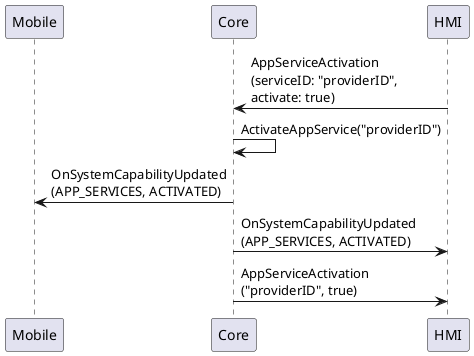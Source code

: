 @startuml

participant Mobile
participant Core
participant HMI

HMI -> Core : AppServiceActivation\n(serviceID: "providerID", \nactivate: true)

Core -> Core : ActivateAppService("providerID")

Core -> Mobile : OnSystemCapabilityUpdated\n(APP_SERVICES, ACTIVATED)

Core -> HMI : OnSystemCapabilityUpdated\n(APP_SERVICES, ACTIVATED)

Core -> HMI : AppServiceActivation\n("providerID", true)
@enduml
